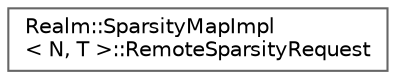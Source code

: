 digraph "Graphical Class Hierarchy"
{
 // LATEX_PDF_SIZE
  bgcolor="transparent";
  edge [fontname=Helvetica,fontsize=10,labelfontname=Helvetica,labelfontsize=10];
  node [fontname=Helvetica,fontsize=10,shape=box,height=0.2,width=0.4];
  rankdir="LR";
  Node0 [id="Node000000",label="Realm::SparsityMapImpl\l\< N, T \>::RemoteSparsityRequest",height=0.2,width=0.4,color="grey40", fillcolor="white", style="filled",URL="$structRealm_1_1SparsityMapImpl_1_1RemoteSparsityRequest.html",tooltip=" "];
}
